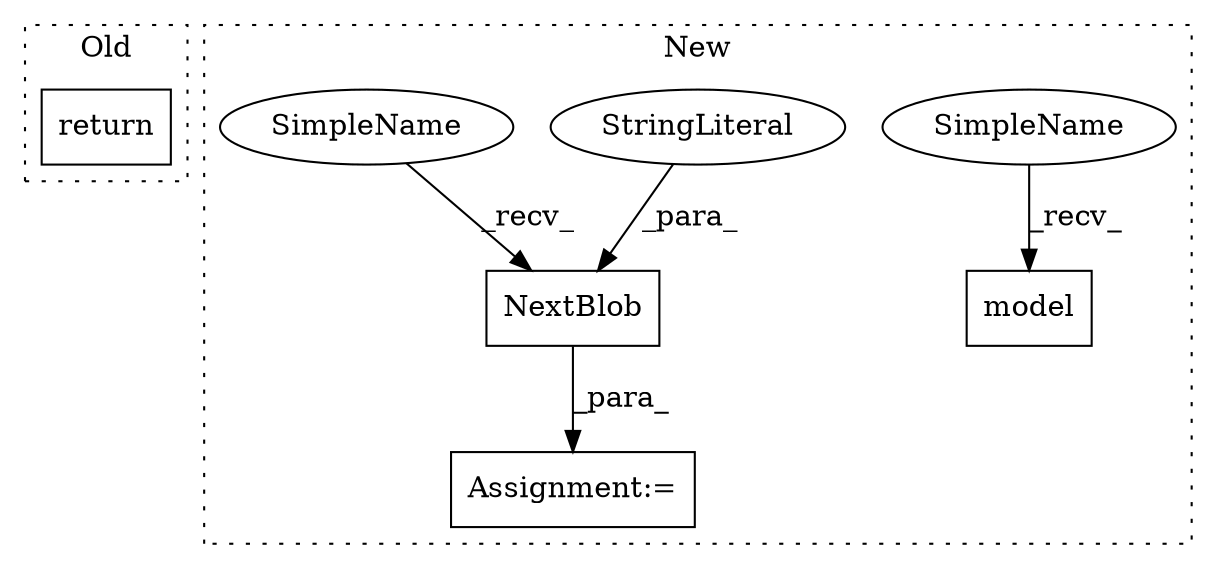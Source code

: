 digraph G {
subgraph cluster0 {
1 [label="return" a="41" s="4964" l="7" shape="box"];
label = "Old";
style="dotted";
}
subgraph cluster1 {
2 [label="NextBlob" a="32" s="5307,5329" l="9,1" shape="box"];
3 [label="model" a="32" s="5383" l="7" shape="box"];
4 [label="StringLiteral" a="45" s="5316" l="13" shape="ellipse"];
5 [label="Assignment:=" a="7" s="5431" l="1" shape="box"];
6 [label="SimpleName" a="42" s="5380" l="2" shape="ellipse"];
7 [label="SimpleName" a="42" s="5304" l="2" shape="ellipse"];
label = "New";
style="dotted";
}
2 -> 5 [label="_para_"];
4 -> 2 [label="_para_"];
6 -> 3 [label="_recv_"];
7 -> 2 [label="_recv_"];
}